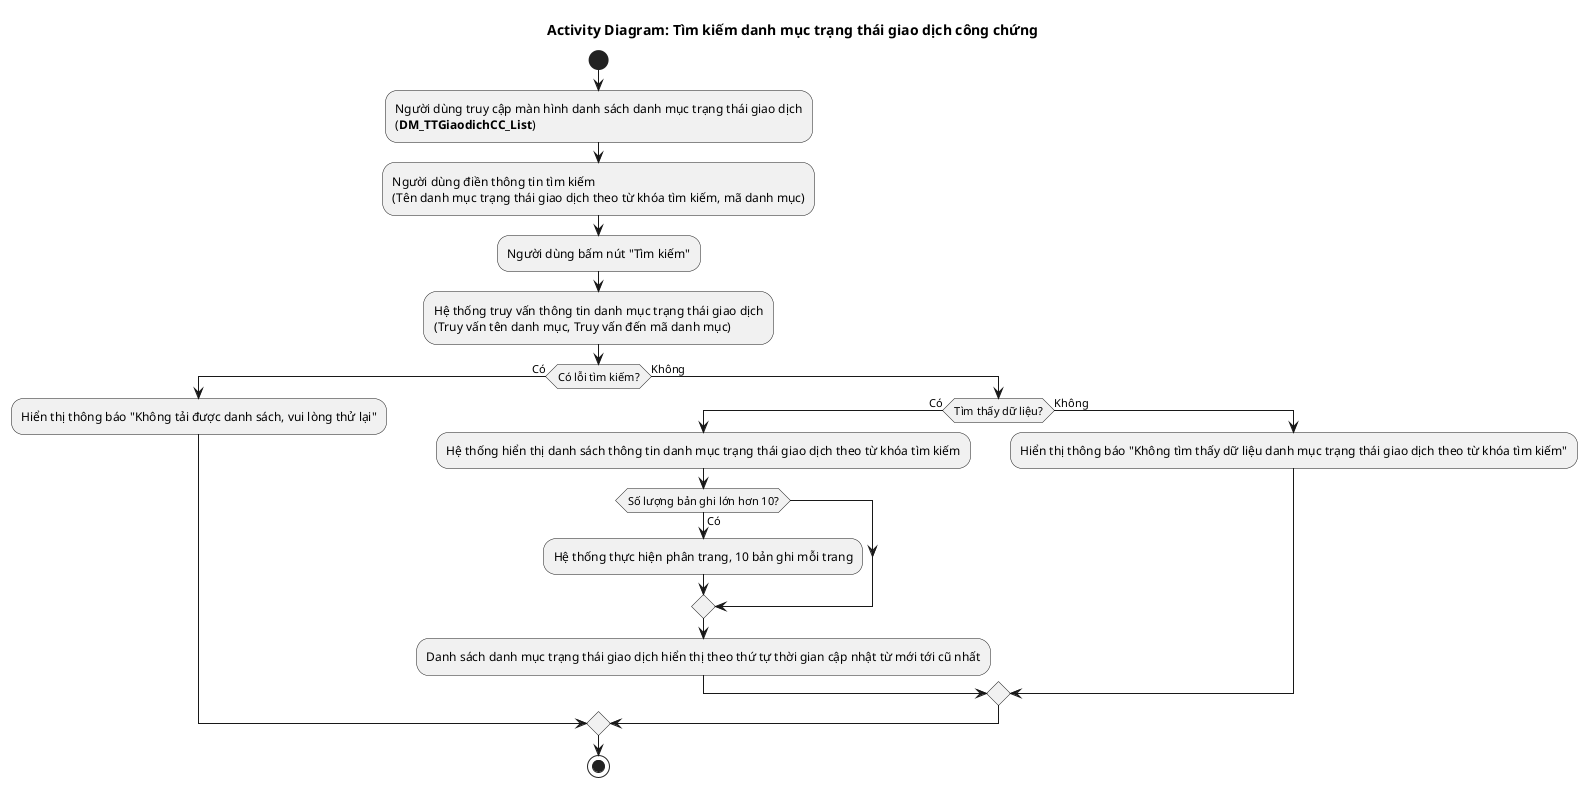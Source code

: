 @startuml DM_TTGiaodichCC_Search
!pragma layout smetana
title Activity Diagram: Tìm kiếm danh mục trạng thái giao dịch công chứng

start
:Người dùng truy cập màn hình danh sách danh mục trạng thái giao dịch\n(**DM_TTGiaodichCC_List**);
:Người dùng điền thông tin tìm kiếm\n(Tên danh mục trạng thái giao dịch theo từ khóa tìm kiếm, mã danh mục);
:Người dùng bấm nút "Tìm kiếm";
:Hệ thống truy vấn thông tin danh mục trạng thái giao dịch\n(Truy vấn tên danh mục, Truy vấn đến mã danh mục);
if (Có lỗi tìm kiếm?) then (Có)
  :Hiển thị thông báo "Không tải được danh sách, vui lòng thử lại";
else (Không)
  if (Tìm thấy dữ liệu?) then (Có)
    :Hệ thống hiển thị danh sách thông tin danh mục trạng thái giao dịch theo từ khóa tìm kiếm;
    if (Số lượng bản ghi lớn hơn 10?) then (Có)
      :Hệ thống thực hiện phân trang, 10 bản ghi mỗi trang;
    endif
    :Danh sách danh mục trạng thái giao dịch hiển thị theo thứ tự thời gian cập nhật từ mới tới cũ nhất;
  else (Không)
    :Hiển thị thông báo "Không tìm thấy dữ liệu danh mục trạng thái giao dịch theo từ khóa tìm kiếm";
  endif
endif
stop
@enduml